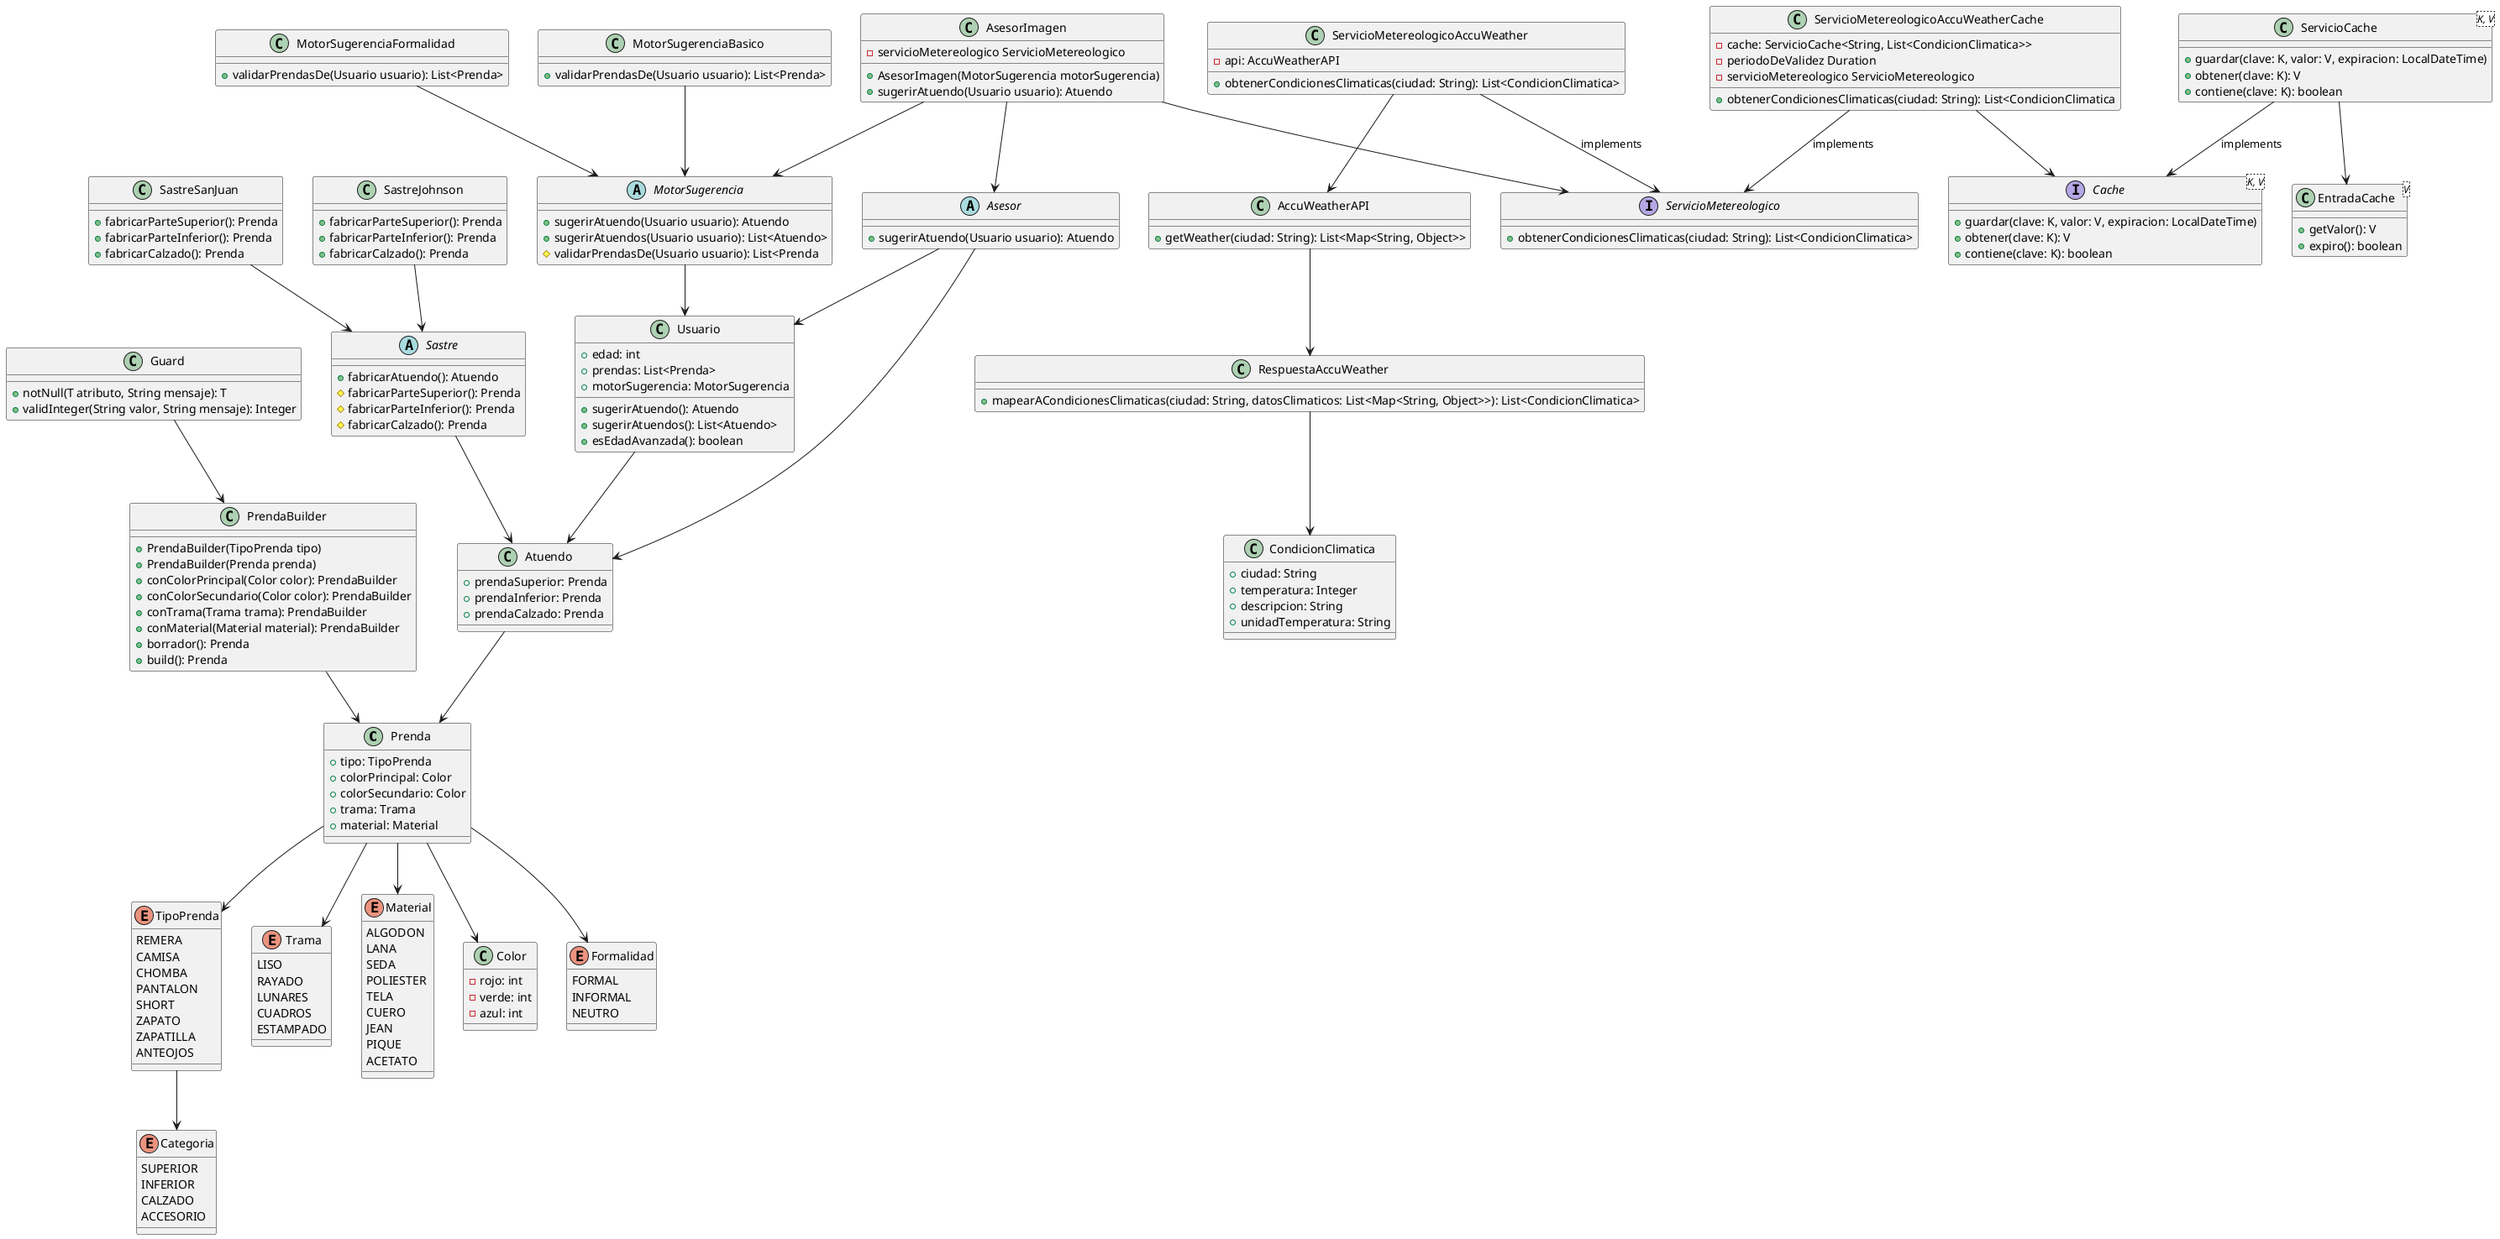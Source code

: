 @startuml
class Prenda {
    +tipo: TipoPrenda
    +colorPrincipal: Color
    +colorSecundario: Color
    +trama: Trama
    +material: Material
}

class PrendaBuilder {
    +PrendaBuilder(TipoPrenda tipo)
    +PrendaBuilder(Prenda prenda)
    +conColorPrincipal(Color color): PrendaBuilder
    +conColorSecundario(Color color): PrendaBuilder
    +conTrama(Trama trama): PrendaBuilder
    +conMaterial(Material material): PrendaBuilder
    +borrador(): Prenda
    +build(): Prenda
}

enum Categoria {
    SUPERIOR
    INFERIOR
    CALZADO
    ACCESORIO
}

enum TipoPrenda {
    REMERA
    CAMISA
    CHOMBA
    PANTALON
    SHORT
    ZAPATO
    ZAPATILLA
    ANTEOJOS
}

enum Trama {
    LISO
    RAYADO
    LUNARES
    CUADROS
    ESTAMPADO
}

enum Material {
    ALGODON
    LANA
    SEDA
    POLIESTER
    TELA
    CUERO
    JEAN
    PIQUE
    ACETATO
}

class Color {
    -rojo: int
    -verde: int
    -azul: int
}

class Atuendo {
    +prendaSuperior: Prenda
    +prendaInferior: Prenda
    +prendaCalzado: Prenda
}

class Guard {
    +notNull(T atributo, String mensaje): T
    +validInteger(String valor, String mensaje): Integer
}

enum Formalidad {
    FORMAL
    INFORMAL
    NEUTRO
}

abstract class Sastre {
    +fabricarAtuendo(): Atuendo
    #fabricarParteSuperior(): Prenda
    #fabricarParteInferior(): Prenda
    #fabricarCalzado(): Prenda
}

class SastreSanJuan {
    +fabricarParteSuperior(): Prenda
    +fabricarParteInferior(): Prenda
    +fabricarCalzado(): Prenda
}

class SastreJohnson {
    +fabricarParteSuperior(): Prenda
    +fabricarParteInferior(): Prenda
    +fabricarCalzado(): Prenda
}

abstract class MotorSugerencia {
    +sugerirAtuendo(Usuario usuario): Atuendo
    +sugerirAtuendos(Usuario usuario): List<Atuendo>
    #validarPrendasDe(Usuario usuario): List<Prenda
}

class MotorSugerenciaFormalidad {
    +validarPrendasDe(Usuario usuario): List<Prenda>
}

class MotorSugerenciaBasico {
    +validarPrendasDe(Usuario usuario): List<Prenda>
}

class Usuario {
    +edad: int
    +prendas: List<Prenda>
    +motorSugerencia: MotorSugerencia
    +sugerirAtuendo(): Atuendo
    +sugerirAtuendos(): List<Atuendo>
    +esEdadAvanzada(): boolean
}

class CondicionClimatica {
    +ciudad: String
    +temperatura: Integer
    +descripcion: String
    +unidadTemperatura: String
}

interface ServicioMetereologico {
    +obtenerCondicionesClimaticas(ciudad: String): List<CondicionClimatica>
}

class ServicioMetereologicoAccuWeather {
    -api: AccuWeatherAPI
    +obtenerCondicionesClimaticas(ciudad: String): List<CondicionClimatica>
}

class ServicioMetereologicoAccuWeatherCache {
    -cache: ServicioCache<String, List<CondicionClimatica>>
    -periodoDeValidez Duration
    -servicioMetereologico ServicioMetereologico

    +obtenerCondicionesClimaticas(ciudad: String): List<CondicionClimatica
}

class RespuestaAccuWeather {
    +mapearACondicionesClimaticas(ciudad: String, datosClimaticos: List<Map<String, Object>>): List<CondicionClimatica>
}

class AccuWeatherAPI {
    +getWeather(ciudad: String): List<Map<String, Object>>
}

interface Cache<K, V> {
    +guardar(clave: K, valor: V, expiracion: LocalDateTime)
    +obtener(clave: K): V
    +contiene(clave: K): boolean
}

class ServicioCache<K, V> {
    +guardar(clave: K, valor: V, expiracion: LocalDateTime)
    +obtener(clave: K): V
    +contiene(clave: K): boolean
}

class EntradaCache<V> {
    +getValor(): V
    +expiro(): boolean
}

abstract class Asesor {
    +sugerirAtuendo(Usuario usuario): Atuendo
}

class AsesorImagen {
    -servicioMetereologico ServicioMetereologico
    +AsesorImagen(MotorSugerencia motorSugerencia)
    +sugerirAtuendo(Usuario usuario): Atuendo
}

Guard --> PrendaBuilder
Prenda --> TipoPrenda
Prenda --> Color
Prenda --> Trama
Prenda --> Material
Prenda --> Formalidad
TipoPrenda --> Categoria
PrendaBuilder --> Prenda
Atuendo --> Prenda
Sastre --> Atuendo
SastreSanJuan --> Sastre
SastreJohnson --> Sastre
MotorSugerencia --> Usuario
MotorSugerenciaFormalidad --> MotorSugerencia
MotorSugerenciaBasico --> MotorSugerencia
Usuario --> Atuendo
ServicioMetereologicoAccuWeather --> ServicioMetereologico : implements
ServicioMetereologicoAccuWeatherCache --> ServicioMetereologico : implements
ServicioMetereologicoAccuWeatherCache --> Cache
RespuestaAccuWeather --> CondicionClimatica
ServicioMetereologicoAccuWeather --> AccuWeatherAPI
AccuWeatherAPI --> RespuestaAccuWeather
ServicioCache --> Cache : implements
ServicioCache  --> EntradaCache
Asesor --> Usuario
Asesor --> Atuendo
AsesorImagen --> MotorSugerencia
AsesorImagen --> ServicioMetereologico
AsesorImagen --> Asesor
@enduml